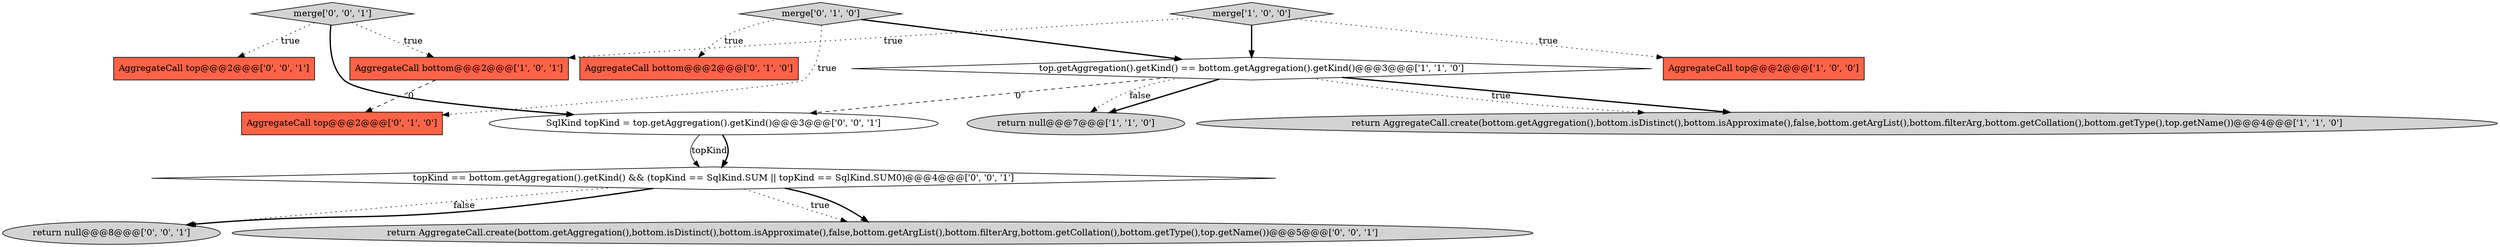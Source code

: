 digraph {
3 [style = filled, label = "top.getAggregation().getKind() == bottom.getAggregation().getKind()@@@3@@@['1', '1', '0']", fillcolor = white, shape = diamond image = "AAA0AAABBB1BBB"];
4 [style = filled, label = "merge['1', '0', '0']", fillcolor = lightgray, shape = diamond image = "AAA0AAABBB1BBB"];
13 [style = filled, label = "merge['0', '0', '1']", fillcolor = lightgray, shape = diamond image = "AAA0AAABBB3BBB"];
11 [style = filled, label = "return null@@@8@@@['0', '0', '1']", fillcolor = lightgray, shape = ellipse image = "AAA0AAABBB3BBB"];
2 [style = filled, label = "return AggregateCall.create(bottom.getAggregation(),bottom.isDistinct(),bottom.isApproximate(),false,bottom.getArgList(),bottom.filterArg,bottom.getCollation(),bottom.getType(),top.getName())@@@4@@@['1', '1', '0']", fillcolor = lightgray, shape = ellipse image = "AAA0AAABBB1BBB"];
5 [style = filled, label = "return null@@@7@@@['1', '1', '0']", fillcolor = lightgray, shape = ellipse image = "AAA0AAABBB1BBB"];
7 [style = filled, label = "merge['0', '1', '0']", fillcolor = lightgray, shape = diamond image = "AAA0AAABBB2BBB"];
14 [style = filled, label = "return AggregateCall.create(bottom.getAggregation(),bottom.isDistinct(),bottom.isApproximate(),false,bottom.getArgList(),bottom.filterArg,bottom.getCollation(),bottom.getType(),top.getName())@@@5@@@['0', '0', '1']", fillcolor = lightgray, shape = ellipse image = "AAA0AAABBB3BBB"];
9 [style = filled, label = "SqlKind topKind = top.getAggregation().getKind()@@@3@@@['0', '0', '1']", fillcolor = white, shape = ellipse image = "AAA0AAABBB3BBB"];
10 [style = filled, label = "AggregateCall top@@@2@@@['0', '0', '1']", fillcolor = tomato, shape = box image = "AAA0AAABBB3BBB"];
1 [style = filled, label = "AggregateCall bottom@@@2@@@['1', '0', '1']", fillcolor = tomato, shape = box image = "AAA0AAABBB1BBB"];
6 [style = filled, label = "AggregateCall bottom@@@2@@@['0', '1', '0']", fillcolor = tomato, shape = box image = "AAA0AAABBB2BBB"];
0 [style = filled, label = "AggregateCall top@@@2@@@['1', '0', '0']", fillcolor = tomato, shape = box image = "AAA0AAABBB1BBB"];
12 [style = filled, label = "topKind == bottom.getAggregation().getKind() && (topKind == SqlKind.SUM || topKind == SqlKind.SUM0)@@@4@@@['0', '0', '1']", fillcolor = white, shape = diamond image = "AAA0AAABBB3BBB"];
8 [style = filled, label = "AggregateCall top@@@2@@@['0', '1', '0']", fillcolor = tomato, shape = box image = "AAA1AAABBB2BBB"];
4->3 [style = bold, label=""];
7->6 [style = dotted, label="true"];
12->11 [style = dotted, label="false"];
9->12 [style = solid, label="topKind"];
4->1 [style = dotted, label="true"];
4->0 [style = dotted, label="true"];
12->11 [style = bold, label=""];
13->10 [style = dotted, label="true"];
7->3 [style = bold, label=""];
12->14 [style = dotted, label="true"];
13->1 [style = dotted, label="true"];
3->5 [style = bold, label=""];
3->2 [style = bold, label=""];
3->9 [style = dashed, label="0"];
12->14 [style = bold, label=""];
1->8 [style = dashed, label="0"];
9->12 [style = bold, label=""];
13->9 [style = bold, label=""];
3->5 [style = dotted, label="false"];
7->8 [style = dotted, label="true"];
3->2 [style = dotted, label="true"];
}
